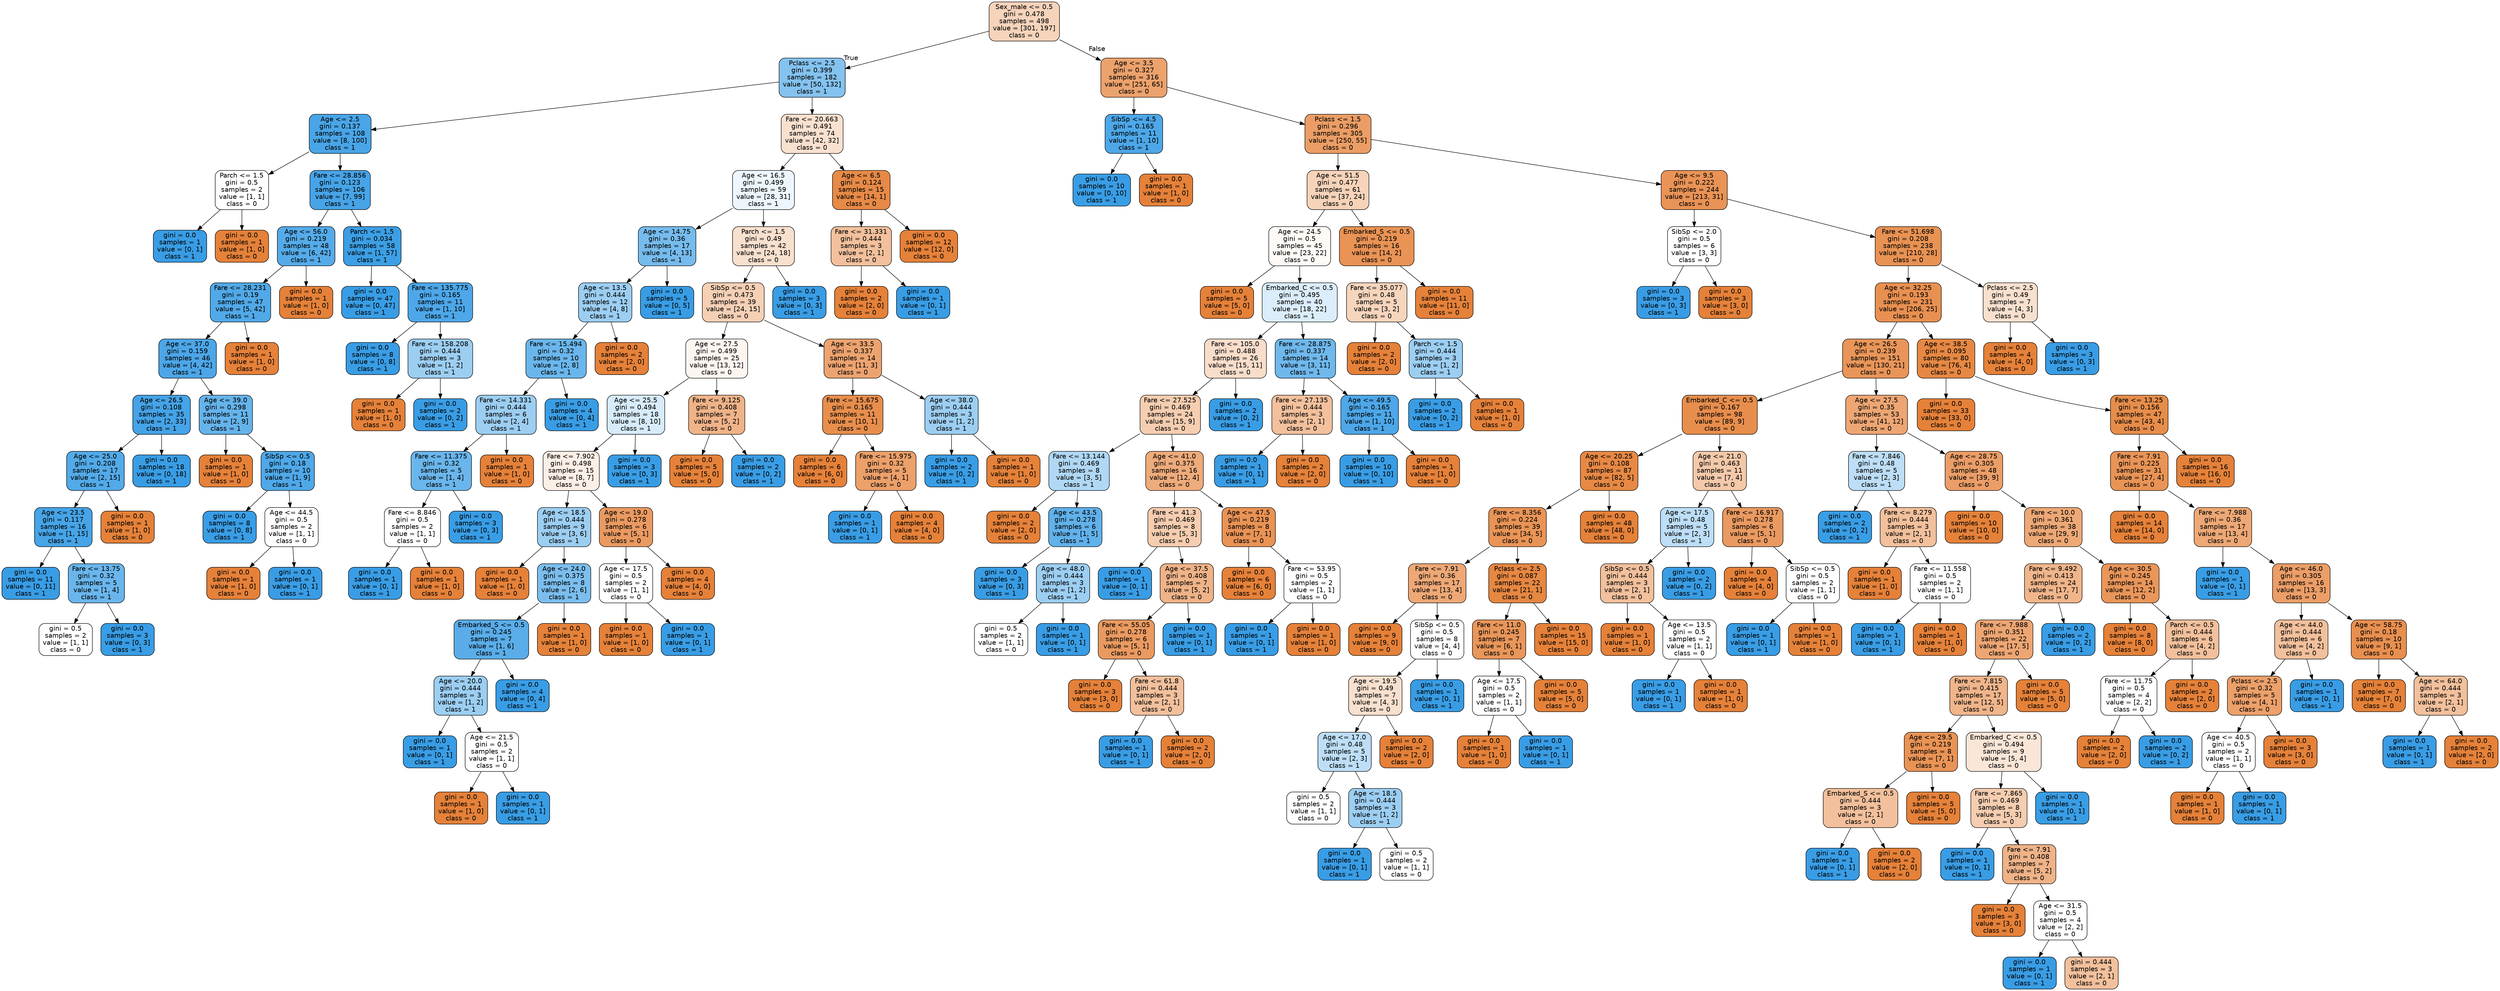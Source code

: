 digraph Tree {
node [shape=box, style="filled, rounded", color="black", fontname=helvetica] ;
edge [fontname=helvetica] ;
0 [label="Sex_male <= 0.5\ngini = 0.478\nsamples = 498\nvalue = [301, 197]\nclass = 0", fillcolor="#f6d3bb"] ;
1 [label="Pclass <= 2.5\ngini = 0.399\nsamples = 182\nvalue = [50, 132]\nclass = 1", fillcolor="#84c2ef"] ;
0 -> 1 [labeldistance=2.5, labelangle=45, headlabel="True"] ;
2 [label="Age <= 2.5\ngini = 0.137\nsamples = 108\nvalue = [8, 100]\nclass = 1", fillcolor="#49a5e7"] ;
1 -> 2 ;
3 [label="Parch <= 1.5\ngini = 0.5\nsamples = 2\nvalue = [1, 1]\nclass = 0", fillcolor="#ffffff"] ;
2 -> 3 ;
4 [label="gini = 0.0\nsamples = 1\nvalue = [0, 1]\nclass = 1", fillcolor="#399de5"] ;
3 -> 4 ;
5 [label="gini = 0.0\nsamples = 1\nvalue = [1, 0]\nclass = 0", fillcolor="#e58139"] ;
3 -> 5 ;
6 [label="Fare <= 28.856\ngini = 0.123\nsamples = 106\nvalue = [7, 99]\nclass = 1", fillcolor="#47a4e7"] ;
2 -> 6 ;
7 [label="Age <= 56.0\ngini = 0.219\nsamples = 48\nvalue = [6, 42]\nclass = 1", fillcolor="#55abe9"] ;
6 -> 7 ;
8 [label="Fare <= 28.231\ngini = 0.19\nsamples = 47\nvalue = [5, 42]\nclass = 1", fillcolor="#51a9e8"] ;
7 -> 8 ;
9 [label="Age <= 37.0\ngini = 0.159\nsamples = 46\nvalue = [4, 42]\nclass = 1", fillcolor="#4ca6e7"] ;
8 -> 9 ;
10 [label="Age <= 26.5\ngini = 0.108\nsamples = 35\nvalue = [2, 33]\nclass = 1", fillcolor="#45a3e7"] ;
9 -> 10 ;
11 [label="Age <= 25.0\ngini = 0.208\nsamples = 17\nvalue = [2, 15]\nclass = 1", fillcolor="#53aae8"] ;
10 -> 11 ;
12 [label="Age <= 23.5\ngini = 0.117\nsamples = 16\nvalue = [1, 15]\nclass = 1", fillcolor="#46a4e7"] ;
11 -> 12 ;
13 [label="gini = 0.0\nsamples = 11\nvalue = [0, 11]\nclass = 1", fillcolor="#399de5"] ;
12 -> 13 ;
14 [label="Fare <= 13.75\ngini = 0.32\nsamples = 5\nvalue = [1, 4]\nclass = 1", fillcolor="#6ab6ec"] ;
12 -> 14 ;
15 [label="gini = 0.5\nsamples = 2\nvalue = [1, 1]\nclass = 0", fillcolor="#ffffff"] ;
14 -> 15 ;
16 [label="gini = 0.0\nsamples = 3\nvalue = [0, 3]\nclass = 1", fillcolor="#399de5"] ;
14 -> 16 ;
17 [label="gini = 0.0\nsamples = 1\nvalue = [1, 0]\nclass = 0", fillcolor="#e58139"] ;
11 -> 17 ;
18 [label="gini = 0.0\nsamples = 18\nvalue = [0, 18]\nclass = 1", fillcolor="#399de5"] ;
10 -> 18 ;
19 [label="Age <= 39.0\ngini = 0.298\nsamples = 11\nvalue = [2, 9]\nclass = 1", fillcolor="#65b3eb"] ;
9 -> 19 ;
20 [label="gini = 0.0\nsamples = 1\nvalue = [1, 0]\nclass = 0", fillcolor="#e58139"] ;
19 -> 20 ;
21 [label="SibSp <= 0.5\ngini = 0.18\nsamples = 10\nvalue = [1, 9]\nclass = 1", fillcolor="#4fa8e8"] ;
19 -> 21 ;
22 [label="gini = 0.0\nsamples = 8\nvalue = [0, 8]\nclass = 1", fillcolor="#399de5"] ;
21 -> 22 ;
23 [label="Age <= 44.5\ngini = 0.5\nsamples = 2\nvalue = [1, 1]\nclass = 0", fillcolor="#ffffff"] ;
21 -> 23 ;
24 [label="gini = 0.0\nsamples = 1\nvalue = [1, 0]\nclass = 0", fillcolor="#e58139"] ;
23 -> 24 ;
25 [label="gini = 0.0\nsamples = 1\nvalue = [0, 1]\nclass = 1", fillcolor="#399de5"] ;
23 -> 25 ;
26 [label="gini = 0.0\nsamples = 1\nvalue = [1, 0]\nclass = 0", fillcolor="#e58139"] ;
8 -> 26 ;
27 [label="gini = 0.0\nsamples = 1\nvalue = [1, 0]\nclass = 0", fillcolor="#e58139"] ;
7 -> 27 ;
28 [label="Parch <= 1.5\ngini = 0.034\nsamples = 58\nvalue = [1, 57]\nclass = 1", fillcolor="#3c9fe5"] ;
6 -> 28 ;
29 [label="gini = 0.0\nsamples = 47\nvalue = [0, 47]\nclass = 1", fillcolor="#399de5"] ;
28 -> 29 ;
30 [label="Fare <= 135.775\ngini = 0.165\nsamples = 11\nvalue = [1, 10]\nclass = 1", fillcolor="#4da7e8"] ;
28 -> 30 ;
31 [label="gini = 0.0\nsamples = 8\nvalue = [0, 8]\nclass = 1", fillcolor="#399de5"] ;
30 -> 31 ;
32 [label="Fare <= 158.208\ngini = 0.444\nsamples = 3\nvalue = [1, 2]\nclass = 1", fillcolor="#9ccef2"] ;
30 -> 32 ;
33 [label="gini = 0.0\nsamples = 1\nvalue = [1, 0]\nclass = 0", fillcolor="#e58139"] ;
32 -> 33 ;
34 [label="gini = 0.0\nsamples = 2\nvalue = [0, 2]\nclass = 1", fillcolor="#399de5"] ;
32 -> 34 ;
35 [label="Fare <= 20.663\ngini = 0.491\nsamples = 74\nvalue = [42, 32]\nclass = 0", fillcolor="#f9e1d0"] ;
1 -> 35 ;
36 [label="Age <= 16.5\ngini = 0.499\nsamples = 59\nvalue = [28, 31]\nclass = 1", fillcolor="#ecf6fc"] ;
35 -> 36 ;
37 [label="Age <= 14.75\ngini = 0.36\nsamples = 17\nvalue = [4, 13]\nclass = 1", fillcolor="#76bbed"] ;
36 -> 37 ;
38 [label="Age <= 13.5\ngini = 0.444\nsamples = 12\nvalue = [4, 8]\nclass = 1", fillcolor="#9ccef2"] ;
37 -> 38 ;
39 [label="Fare <= 15.494\ngini = 0.32\nsamples = 10\nvalue = [2, 8]\nclass = 1", fillcolor="#6ab6ec"] ;
38 -> 39 ;
40 [label="Fare <= 14.331\ngini = 0.444\nsamples = 6\nvalue = [2, 4]\nclass = 1", fillcolor="#9ccef2"] ;
39 -> 40 ;
41 [label="Fare <= 11.375\ngini = 0.32\nsamples = 5\nvalue = [1, 4]\nclass = 1", fillcolor="#6ab6ec"] ;
40 -> 41 ;
42 [label="Fare <= 8.846\ngini = 0.5\nsamples = 2\nvalue = [1, 1]\nclass = 0", fillcolor="#ffffff"] ;
41 -> 42 ;
43 [label="gini = 0.0\nsamples = 1\nvalue = [0, 1]\nclass = 1", fillcolor="#399de5"] ;
42 -> 43 ;
44 [label="gini = 0.0\nsamples = 1\nvalue = [1, 0]\nclass = 0", fillcolor="#e58139"] ;
42 -> 44 ;
45 [label="gini = 0.0\nsamples = 3\nvalue = [0, 3]\nclass = 1", fillcolor="#399de5"] ;
41 -> 45 ;
46 [label="gini = 0.0\nsamples = 1\nvalue = [1, 0]\nclass = 0", fillcolor="#e58139"] ;
40 -> 46 ;
47 [label="gini = 0.0\nsamples = 4\nvalue = [0, 4]\nclass = 1", fillcolor="#399de5"] ;
39 -> 47 ;
48 [label="gini = 0.0\nsamples = 2\nvalue = [2, 0]\nclass = 0", fillcolor="#e58139"] ;
38 -> 48 ;
49 [label="gini = 0.0\nsamples = 5\nvalue = [0, 5]\nclass = 1", fillcolor="#399de5"] ;
37 -> 49 ;
50 [label="Parch <= 1.5\ngini = 0.49\nsamples = 42\nvalue = [24, 18]\nclass = 0", fillcolor="#f8e0ce"] ;
36 -> 50 ;
51 [label="SibSp <= 0.5\ngini = 0.473\nsamples = 39\nvalue = [24, 15]\nclass = 0", fillcolor="#f5d0b5"] ;
50 -> 51 ;
52 [label="Age <= 27.5\ngini = 0.499\nsamples = 25\nvalue = [13, 12]\nclass = 0", fillcolor="#fdf5f0"] ;
51 -> 52 ;
53 [label="Age <= 25.5\ngini = 0.494\nsamples = 18\nvalue = [8, 10]\nclass = 1", fillcolor="#d7ebfa"] ;
52 -> 53 ;
54 [label="Fare <= 7.902\ngini = 0.498\nsamples = 15\nvalue = [8, 7]\nclass = 0", fillcolor="#fcefe6"] ;
53 -> 54 ;
55 [label="Age <= 18.5\ngini = 0.444\nsamples = 9\nvalue = [3, 6]\nclass = 1", fillcolor="#9ccef2"] ;
54 -> 55 ;
56 [label="gini = 0.0\nsamples = 1\nvalue = [1, 0]\nclass = 0", fillcolor="#e58139"] ;
55 -> 56 ;
57 [label="Age <= 24.0\ngini = 0.375\nsamples = 8\nvalue = [2, 6]\nclass = 1", fillcolor="#7bbeee"] ;
55 -> 57 ;
58 [label="Embarked_S <= 0.5\ngini = 0.245\nsamples = 7\nvalue = [1, 6]\nclass = 1", fillcolor="#5aade9"] ;
57 -> 58 ;
59 [label="Age <= 20.0\ngini = 0.444\nsamples = 3\nvalue = [1, 2]\nclass = 1", fillcolor="#9ccef2"] ;
58 -> 59 ;
60 [label="gini = 0.0\nsamples = 1\nvalue = [0, 1]\nclass = 1", fillcolor="#399de5"] ;
59 -> 60 ;
61 [label="Age <= 21.5\ngini = 0.5\nsamples = 2\nvalue = [1, 1]\nclass = 0", fillcolor="#ffffff"] ;
59 -> 61 ;
62 [label="gini = 0.0\nsamples = 1\nvalue = [1, 0]\nclass = 0", fillcolor="#e58139"] ;
61 -> 62 ;
63 [label="gini = 0.0\nsamples = 1\nvalue = [0, 1]\nclass = 1", fillcolor="#399de5"] ;
61 -> 63 ;
64 [label="gini = 0.0\nsamples = 4\nvalue = [0, 4]\nclass = 1", fillcolor="#399de5"] ;
58 -> 64 ;
65 [label="gini = 0.0\nsamples = 1\nvalue = [1, 0]\nclass = 0", fillcolor="#e58139"] ;
57 -> 65 ;
66 [label="Age <= 19.0\ngini = 0.278\nsamples = 6\nvalue = [5, 1]\nclass = 0", fillcolor="#ea9a61"] ;
54 -> 66 ;
67 [label="Age <= 17.5\ngini = 0.5\nsamples = 2\nvalue = [1, 1]\nclass = 0", fillcolor="#ffffff"] ;
66 -> 67 ;
68 [label="gini = 0.0\nsamples = 1\nvalue = [1, 0]\nclass = 0", fillcolor="#e58139"] ;
67 -> 68 ;
69 [label="gini = 0.0\nsamples = 1\nvalue = [0, 1]\nclass = 1", fillcolor="#399de5"] ;
67 -> 69 ;
70 [label="gini = 0.0\nsamples = 4\nvalue = [4, 0]\nclass = 0", fillcolor="#e58139"] ;
66 -> 70 ;
71 [label="gini = 0.0\nsamples = 3\nvalue = [0, 3]\nclass = 1", fillcolor="#399de5"] ;
53 -> 71 ;
72 [label="Fare <= 9.125\ngini = 0.408\nsamples = 7\nvalue = [5, 2]\nclass = 0", fillcolor="#efb388"] ;
52 -> 72 ;
73 [label="gini = 0.0\nsamples = 5\nvalue = [5, 0]\nclass = 0", fillcolor="#e58139"] ;
72 -> 73 ;
74 [label="gini = 0.0\nsamples = 2\nvalue = [0, 2]\nclass = 1", fillcolor="#399de5"] ;
72 -> 74 ;
75 [label="Age <= 33.5\ngini = 0.337\nsamples = 14\nvalue = [11, 3]\nclass = 0", fillcolor="#eca36f"] ;
51 -> 75 ;
76 [label="Fare <= 15.675\ngini = 0.165\nsamples = 11\nvalue = [10, 1]\nclass = 0", fillcolor="#e88e4d"] ;
75 -> 76 ;
77 [label="gini = 0.0\nsamples = 6\nvalue = [6, 0]\nclass = 0", fillcolor="#e58139"] ;
76 -> 77 ;
78 [label="Fare <= 15.975\ngini = 0.32\nsamples = 5\nvalue = [4, 1]\nclass = 0", fillcolor="#eca06a"] ;
76 -> 78 ;
79 [label="gini = 0.0\nsamples = 1\nvalue = [0, 1]\nclass = 1", fillcolor="#399de5"] ;
78 -> 79 ;
80 [label="gini = 0.0\nsamples = 4\nvalue = [4, 0]\nclass = 0", fillcolor="#e58139"] ;
78 -> 80 ;
81 [label="Age <= 38.0\ngini = 0.444\nsamples = 3\nvalue = [1, 2]\nclass = 1", fillcolor="#9ccef2"] ;
75 -> 81 ;
82 [label="gini = 0.0\nsamples = 2\nvalue = [0, 2]\nclass = 1", fillcolor="#399de5"] ;
81 -> 82 ;
83 [label="gini = 0.0\nsamples = 1\nvalue = [1, 0]\nclass = 0", fillcolor="#e58139"] ;
81 -> 83 ;
84 [label="gini = 0.0\nsamples = 3\nvalue = [0, 3]\nclass = 1", fillcolor="#399de5"] ;
50 -> 84 ;
85 [label="Age <= 6.5\ngini = 0.124\nsamples = 15\nvalue = [14, 1]\nclass = 0", fillcolor="#e78a47"] ;
35 -> 85 ;
86 [label="Fare <= 31.331\ngini = 0.444\nsamples = 3\nvalue = [2, 1]\nclass = 0", fillcolor="#f2c09c"] ;
85 -> 86 ;
87 [label="gini = 0.0\nsamples = 2\nvalue = [2, 0]\nclass = 0", fillcolor="#e58139"] ;
86 -> 87 ;
88 [label="gini = 0.0\nsamples = 1\nvalue = [0, 1]\nclass = 1", fillcolor="#399de5"] ;
86 -> 88 ;
89 [label="gini = 0.0\nsamples = 12\nvalue = [12, 0]\nclass = 0", fillcolor="#e58139"] ;
85 -> 89 ;
90 [label="Age <= 3.5\ngini = 0.327\nsamples = 316\nvalue = [251, 65]\nclass = 0", fillcolor="#eca26c"] ;
0 -> 90 [labeldistance=2.5, labelangle=-45, headlabel="False"] ;
91 [label="SibSp <= 4.5\ngini = 0.165\nsamples = 11\nvalue = [1, 10]\nclass = 1", fillcolor="#4da7e8"] ;
90 -> 91 ;
92 [label="gini = 0.0\nsamples = 10\nvalue = [0, 10]\nclass = 1", fillcolor="#399de5"] ;
91 -> 92 ;
93 [label="gini = 0.0\nsamples = 1\nvalue = [1, 0]\nclass = 0", fillcolor="#e58139"] ;
91 -> 93 ;
94 [label="Pclass <= 1.5\ngini = 0.296\nsamples = 305\nvalue = [250, 55]\nclass = 0", fillcolor="#eb9d65"] ;
90 -> 94 ;
95 [label="Age <= 51.5\ngini = 0.477\nsamples = 61\nvalue = [37, 24]\nclass = 0", fillcolor="#f6d3b9"] ;
94 -> 95 ;
96 [label="Age <= 24.5\ngini = 0.5\nsamples = 45\nvalue = [23, 22]\nclass = 0", fillcolor="#fefaf6"] ;
95 -> 96 ;
97 [label="gini = 0.0\nsamples = 5\nvalue = [5, 0]\nclass = 0", fillcolor="#e58139"] ;
96 -> 97 ;
98 [label="Embarked_C <= 0.5\ngini = 0.495\nsamples = 40\nvalue = [18, 22]\nclass = 1", fillcolor="#dbedfa"] ;
96 -> 98 ;
99 [label="Fare <= 105.0\ngini = 0.488\nsamples = 26\nvalue = [15, 11]\nclass = 0", fillcolor="#f8ddca"] ;
98 -> 99 ;
100 [label="Fare <= 27.525\ngini = 0.469\nsamples = 24\nvalue = [15, 9]\nclass = 0", fillcolor="#f5cdb0"] ;
99 -> 100 ;
101 [label="Fare <= 13.144\ngini = 0.469\nsamples = 8\nvalue = [3, 5]\nclass = 1", fillcolor="#b0d8f5"] ;
100 -> 101 ;
102 [label="gini = 0.0\nsamples = 2\nvalue = [2, 0]\nclass = 0", fillcolor="#e58139"] ;
101 -> 102 ;
103 [label="Age <= 43.5\ngini = 0.278\nsamples = 6\nvalue = [1, 5]\nclass = 1", fillcolor="#61b1ea"] ;
101 -> 103 ;
104 [label="gini = 0.0\nsamples = 3\nvalue = [0, 3]\nclass = 1", fillcolor="#399de5"] ;
103 -> 104 ;
105 [label="Age <= 48.0\ngini = 0.444\nsamples = 3\nvalue = [1, 2]\nclass = 1", fillcolor="#9ccef2"] ;
103 -> 105 ;
106 [label="gini = 0.5\nsamples = 2\nvalue = [1, 1]\nclass = 0", fillcolor="#ffffff"] ;
105 -> 106 ;
107 [label="gini = 0.0\nsamples = 1\nvalue = [0, 1]\nclass = 1", fillcolor="#399de5"] ;
105 -> 107 ;
108 [label="Age <= 41.0\ngini = 0.375\nsamples = 16\nvalue = [12, 4]\nclass = 0", fillcolor="#eeab7b"] ;
100 -> 108 ;
109 [label="Fare <= 41.3\ngini = 0.469\nsamples = 8\nvalue = [5, 3]\nclass = 0", fillcolor="#f5cdb0"] ;
108 -> 109 ;
110 [label="gini = 0.0\nsamples = 1\nvalue = [0, 1]\nclass = 1", fillcolor="#399de5"] ;
109 -> 110 ;
111 [label="Age <= 37.5\ngini = 0.408\nsamples = 7\nvalue = [5, 2]\nclass = 0", fillcolor="#efb388"] ;
109 -> 111 ;
112 [label="Fare <= 55.05\ngini = 0.278\nsamples = 6\nvalue = [5, 1]\nclass = 0", fillcolor="#ea9a61"] ;
111 -> 112 ;
113 [label="gini = 0.0\nsamples = 3\nvalue = [3, 0]\nclass = 0", fillcolor="#e58139"] ;
112 -> 113 ;
114 [label="Fare <= 61.8\ngini = 0.444\nsamples = 3\nvalue = [2, 1]\nclass = 0", fillcolor="#f2c09c"] ;
112 -> 114 ;
115 [label="gini = 0.0\nsamples = 1\nvalue = [0, 1]\nclass = 1", fillcolor="#399de5"] ;
114 -> 115 ;
116 [label="gini = 0.0\nsamples = 2\nvalue = [2, 0]\nclass = 0", fillcolor="#e58139"] ;
114 -> 116 ;
117 [label="gini = 0.0\nsamples = 1\nvalue = [0, 1]\nclass = 1", fillcolor="#399de5"] ;
111 -> 117 ;
118 [label="Age <= 47.5\ngini = 0.219\nsamples = 8\nvalue = [7, 1]\nclass = 0", fillcolor="#e99355"] ;
108 -> 118 ;
119 [label="gini = 0.0\nsamples = 6\nvalue = [6, 0]\nclass = 0", fillcolor="#e58139"] ;
118 -> 119 ;
120 [label="Fare <= 53.95\ngini = 0.5\nsamples = 2\nvalue = [1, 1]\nclass = 0", fillcolor="#ffffff"] ;
118 -> 120 ;
121 [label="gini = 0.0\nsamples = 1\nvalue = [0, 1]\nclass = 1", fillcolor="#399de5"] ;
120 -> 121 ;
122 [label="gini = 0.0\nsamples = 1\nvalue = [1, 0]\nclass = 0", fillcolor="#e58139"] ;
120 -> 122 ;
123 [label="gini = 0.0\nsamples = 2\nvalue = [0, 2]\nclass = 1", fillcolor="#399de5"] ;
99 -> 123 ;
124 [label="Fare <= 28.875\ngini = 0.337\nsamples = 14\nvalue = [3, 11]\nclass = 1", fillcolor="#6fb8ec"] ;
98 -> 124 ;
125 [label="Fare <= 27.135\ngini = 0.444\nsamples = 3\nvalue = [2, 1]\nclass = 0", fillcolor="#f2c09c"] ;
124 -> 125 ;
126 [label="gini = 0.0\nsamples = 1\nvalue = [0, 1]\nclass = 1", fillcolor="#399de5"] ;
125 -> 126 ;
127 [label="gini = 0.0\nsamples = 2\nvalue = [2, 0]\nclass = 0", fillcolor="#e58139"] ;
125 -> 127 ;
128 [label="Age <= 49.5\ngini = 0.165\nsamples = 11\nvalue = [1, 10]\nclass = 1", fillcolor="#4da7e8"] ;
124 -> 128 ;
129 [label="gini = 0.0\nsamples = 10\nvalue = [0, 10]\nclass = 1", fillcolor="#399de5"] ;
128 -> 129 ;
130 [label="gini = 0.0\nsamples = 1\nvalue = [1, 0]\nclass = 0", fillcolor="#e58139"] ;
128 -> 130 ;
131 [label="Embarked_S <= 0.5\ngini = 0.219\nsamples = 16\nvalue = [14, 2]\nclass = 0", fillcolor="#e99355"] ;
95 -> 131 ;
132 [label="Fare <= 35.077\ngini = 0.48\nsamples = 5\nvalue = [3, 2]\nclass = 0", fillcolor="#f6d5bd"] ;
131 -> 132 ;
133 [label="gini = 0.0\nsamples = 2\nvalue = [2, 0]\nclass = 0", fillcolor="#e58139"] ;
132 -> 133 ;
134 [label="Parch <= 1.5\ngini = 0.444\nsamples = 3\nvalue = [1, 2]\nclass = 1", fillcolor="#9ccef2"] ;
132 -> 134 ;
135 [label="gini = 0.0\nsamples = 2\nvalue = [0, 2]\nclass = 1", fillcolor="#399de5"] ;
134 -> 135 ;
136 [label="gini = 0.0\nsamples = 1\nvalue = [1, 0]\nclass = 0", fillcolor="#e58139"] ;
134 -> 136 ;
137 [label="gini = 0.0\nsamples = 11\nvalue = [11, 0]\nclass = 0", fillcolor="#e58139"] ;
131 -> 137 ;
138 [label="Age <= 9.5\ngini = 0.222\nsamples = 244\nvalue = [213, 31]\nclass = 0", fillcolor="#e99356"] ;
94 -> 138 ;
139 [label="SibSp <= 2.0\ngini = 0.5\nsamples = 6\nvalue = [3, 3]\nclass = 0", fillcolor="#ffffff"] ;
138 -> 139 ;
140 [label="gini = 0.0\nsamples = 3\nvalue = [0, 3]\nclass = 1", fillcolor="#399de5"] ;
139 -> 140 ;
141 [label="gini = 0.0\nsamples = 3\nvalue = [3, 0]\nclass = 0", fillcolor="#e58139"] ;
139 -> 141 ;
142 [label="Fare <= 51.698\ngini = 0.208\nsamples = 238\nvalue = [210, 28]\nclass = 0", fillcolor="#e89253"] ;
138 -> 142 ;
143 [label="Age <= 32.25\ngini = 0.193\nsamples = 231\nvalue = [206, 25]\nclass = 0", fillcolor="#e89051"] ;
142 -> 143 ;
144 [label="Age <= 26.5\ngini = 0.239\nsamples = 151\nvalue = [130, 21]\nclass = 0", fillcolor="#e99559"] ;
143 -> 144 ;
145 [label="Embarked_C <= 0.5\ngini = 0.167\nsamples = 98\nvalue = [89, 9]\nclass = 0", fillcolor="#e88e4d"] ;
144 -> 145 ;
146 [label="Age <= 20.25\ngini = 0.108\nsamples = 87\nvalue = [82, 5]\nclass = 0", fillcolor="#e78945"] ;
145 -> 146 ;
147 [label="Fare <= 8.356\ngini = 0.224\nsamples = 39\nvalue = [34, 5]\nclass = 0", fillcolor="#e99456"] ;
146 -> 147 ;
148 [label="Fare <= 7.91\ngini = 0.36\nsamples = 17\nvalue = [13, 4]\nclass = 0", fillcolor="#eda876"] ;
147 -> 148 ;
149 [label="gini = 0.0\nsamples = 9\nvalue = [9, 0]\nclass = 0", fillcolor="#e58139"] ;
148 -> 149 ;
150 [label="SibSp <= 0.5\ngini = 0.5\nsamples = 8\nvalue = [4, 4]\nclass = 0", fillcolor="#ffffff"] ;
148 -> 150 ;
151 [label="Age <= 19.5\ngini = 0.49\nsamples = 7\nvalue = [4, 3]\nclass = 0", fillcolor="#f8e0ce"] ;
150 -> 151 ;
152 [label="Age <= 17.0\ngini = 0.48\nsamples = 5\nvalue = [2, 3]\nclass = 1", fillcolor="#bddef6"] ;
151 -> 152 ;
153 [label="gini = 0.5\nsamples = 2\nvalue = [1, 1]\nclass = 0", fillcolor="#ffffff"] ;
152 -> 153 ;
154 [label="Age <= 18.5\ngini = 0.444\nsamples = 3\nvalue = [1, 2]\nclass = 1", fillcolor="#9ccef2"] ;
152 -> 154 ;
155 [label="gini = 0.0\nsamples = 1\nvalue = [0, 1]\nclass = 1", fillcolor="#399de5"] ;
154 -> 155 ;
156 [label="gini = 0.5\nsamples = 2\nvalue = [1, 1]\nclass = 0", fillcolor="#ffffff"] ;
154 -> 156 ;
157 [label="gini = 0.0\nsamples = 2\nvalue = [2, 0]\nclass = 0", fillcolor="#e58139"] ;
151 -> 157 ;
158 [label="gini = 0.0\nsamples = 1\nvalue = [0, 1]\nclass = 1", fillcolor="#399de5"] ;
150 -> 158 ;
159 [label="Pclass <= 2.5\ngini = 0.087\nsamples = 22\nvalue = [21, 1]\nclass = 0", fillcolor="#e68742"] ;
147 -> 159 ;
160 [label="Fare <= 11.0\ngini = 0.245\nsamples = 7\nvalue = [6, 1]\nclass = 0", fillcolor="#e9965a"] ;
159 -> 160 ;
161 [label="Age <= 17.5\ngini = 0.5\nsamples = 2\nvalue = [1, 1]\nclass = 0", fillcolor="#ffffff"] ;
160 -> 161 ;
162 [label="gini = 0.0\nsamples = 1\nvalue = [1, 0]\nclass = 0", fillcolor="#e58139"] ;
161 -> 162 ;
163 [label="gini = 0.0\nsamples = 1\nvalue = [0, 1]\nclass = 1", fillcolor="#399de5"] ;
161 -> 163 ;
164 [label="gini = 0.0\nsamples = 5\nvalue = [5, 0]\nclass = 0", fillcolor="#e58139"] ;
160 -> 164 ;
165 [label="gini = 0.0\nsamples = 15\nvalue = [15, 0]\nclass = 0", fillcolor="#e58139"] ;
159 -> 165 ;
166 [label="gini = 0.0\nsamples = 48\nvalue = [48, 0]\nclass = 0", fillcolor="#e58139"] ;
146 -> 166 ;
167 [label="Age <= 21.0\ngini = 0.463\nsamples = 11\nvalue = [7, 4]\nclass = 0", fillcolor="#f4c9aa"] ;
145 -> 167 ;
168 [label="Age <= 17.5\ngini = 0.48\nsamples = 5\nvalue = [2, 3]\nclass = 1", fillcolor="#bddef6"] ;
167 -> 168 ;
169 [label="SibSp <= 0.5\ngini = 0.444\nsamples = 3\nvalue = [2, 1]\nclass = 0", fillcolor="#f2c09c"] ;
168 -> 169 ;
170 [label="gini = 0.0\nsamples = 1\nvalue = [1, 0]\nclass = 0", fillcolor="#e58139"] ;
169 -> 170 ;
171 [label="Age <= 13.5\ngini = 0.5\nsamples = 2\nvalue = [1, 1]\nclass = 0", fillcolor="#ffffff"] ;
169 -> 171 ;
172 [label="gini = 0.0\nsamples = 1\nvalue = [0, 1]\nclass = 1", fillcolor="#399de5"] ;
171 -> 172 ;
173 [label="gini = 0.0\nsamples = 1\nvalue = [1, 0]\nclass = 0", fillcolor="#e58139"] ;
171 -> 173 ;
174 [label="gini = 0.0\nsamples = 2\nvalue = [0, 2]\nclass = 1", fillcolor="#399de5"] ;
168 -> 174 ;
175 [label="Fare <= 16.917\ngini = 0.278\nsamples = 6\nvalue = [5, 1]\nclass = 0", fillcolor="#ea9a61"] ;
167 -> 175 ;
176 [label="gini = 0.0\nsamples = 4\nvalue = [4, 0]\nclass = 0", fillcolor="#e58139"] ;
175 -> 176 ;
177 [label="SibSp <= 0.5\ngini = 0.5\nsamples = 2\nvalue = [1, 1]\nclass = 0", fillcolor="#ffffff"] ;
175 -> 177 ;
178 [label="gini = 0.0\nsamples = 1\nvalue = [0, 1]\nclass = 1", fillcolor="#399de5"] ;
177 -> 178 ;
179 [label="gini = 0.0\nsamples = 1\nvalue = [1, 0]\nclass = 0", fillcolor="#e58139"] ;
177 -> 179 ;
180 [label="Age <= 27.5\ngini = 0.35\nsamples = 53\nvalue = [41, 12]\nclass = 0", fillcolor="#eda673"] ;
144 -> 180 ;
181 [label="Fare <= 7.846\ngini = 0.48\nsamples = 5\nvalue = [2, 3]\nclass = 1", fillcolor="#bddef6"] ;
180 -> 181 ;
182 [label="gini = 0.0\nsamples = 2\nvalue = [0, 2]\nclass = 1", fillcolor="#399de5"] ;
181 -> 182 ;
183 [label="Fare <= 8.279\ngini = 0.444\nsamples = 3\nvalue = [2, 1]\nclass = 0", fillcolor="#f2c09c"] ;
181 -> 183 ;
184 [label="gini = 0.0\nsamples = 1\nvalue = [1, 0]\nclass = 0", fillcolor="#e58139"] ;
183 -> 184 ;
185 [label="Fare <= 11.558\ngini = 0.5\nsamples = 2\nvalue = [1, 1]\nclass = 0", fillcolor="#ffffff"] ;
183 -> 185 ;
186 [label="gini = 0.0\nsamples = 1\nvalue = [0, 1]\nclass = 1", fillcolor="#399de5"] ;
185 -> 186 ;
187 [label="gini = 0.0\nsamples = 1\nvalue = [1, 0]\nclass = 0", fillcolor="#e58139"] ;
185 -> 187 ;
188 [label="Age <= 28.75\ngini = 0.305\nsamples = 48\nvalue = [39, 9]\nclass = 0", fillcolor="#eb9e67"] ;
180 -> 188 ;
189 [label="gini = 0.0\nsamples = 10\nvalue = [10, 0]\nclass = 0", fillcolor="#e58139"] ;
188 -> 189 ;
190 [label="Fare <= 10.0\ngini = 0.361\nsamples = 38\nvalue = [29, 9]\nclass = 0", fillcolor="#eda876"] ;
188 -> 190 ;
191 [label="Fare <= 9.492\ngini = 0.413\nsamples = 24\nvalue = [17, 7]\nclass = 0", fillcolor="#f0b58b"] ;
190 -> 191 ;
192 [label="Fare <= 7.988\ngini = 0.351\nsamples = 22\nvalue = [17, 5]\nclass = 0", fillcolor="#eda673"] ;
191 -> 192 ;
193 [label="Fare <= 7.815\ngini = 0.415\nsamples = 17\nvalue = [12, 5]\nclass = 0", fillcolor="#f0b58b"] ;
192 -> 193 ;
194 [label="Age <= 29.5\ngini = 0.219\nsamples = 8\nvalue = [7, 1]\nclass = 0", fillcolor="#e99355"] ;
193 -> 194 ;
195 [label="Embarked_S <= 0.5\ngini = 0.444\nsamples = 3\nvalue = [2, 1]\nclass = 0", fillcolor="#f2c09c"] ;
194 -> 195 ;
196 [label="gini = 0.0\nsamples = 1\nvalue = [0, 1]\nclass = 1", fillcolor="#399de5"] ;
195 -> 196 ;
197 [label="gini = 0.0\nsamples = 2\nvalue = [2, 0]\nclass = 0", fillcolor="#e58139"] ;
195 -> 197 ;
198 [label="gini = 0.0\nsamples = 5\nvalue = [5, 0]\nclass = 0", fillcolor="#e58139"] ;
194 -> 198 ;
199 [label="Embarked_C <= 0.5\ngini = 0.494\nsamples = 9\nvalue = [5, 4]\nclass = 0", fillcolor="#fae6d7"] ;
193 -> 199 ;
200 [label="Fare <= 7.865\ngini = 0.469\nsamples = 8\nvalue = [5, 3]\nclass = 0", fillcolor="#f5cdb0"] ;
199 -> 200 ;
201 [label="gini = 0.0\nsamples = 1\nvalue = [0, 1]\nclass = 1", fillcolor="#399de5"] ;
200 -> 201 ;
202 [label="Fare <= 7.91\ngini = 0.408\nsamples = 7\nvalue = [5, 2]\nclass = 0", fillcolor="#efb388"] ;
200 -> 202 ;
203 [label="gini = 0.0\nsamples = 3\nvalue = [3, 0]\nclass = 0", fillcolor="#e58139"] ;
202 -> 203 ;
204 [label="Age <= 31.5\ngini = 0.5\nsamples = 4\nvalue = [2, 2]\nclass = 0", fillcolor="#ffffff"] ;
202 -> 204 ;
205 [label="gini = 0.0\nsamples = 1\nvalue = [0, 1]\nclass = 1", fillcolor="#399de5"] ;
204 -> 205 ;
206 [label="gini = 0.444\nsamples = 3\nvalue = [2, 1]\nclass = 0", fillcolor="#f2c09c"] ;
204 -> 206 ;
207 [label="gini = 0.0\nsamples = 1\nvalue = [0, 1]\nclass = 1", fillcolor="#399de5"] ;
199 -> 207 ;
208 [label="gini = 0.0\nsamples = 5\nvalue = [5, 0]\nclass = 0", fillcolor="#e58139"] ;
192 -> 208 ;
209 [label="gini = 0.0\nsamples = 2\nvalue = [0, 2]\nclass = 1", fillcolor="#399de5"] ;
191 -> 209 ;
210 [label="Age <= 30.5\ngini = 0.245\nsamples = 14\nvalue = [12, 2]\nclass = 0", fillcolor="#e9965a"] ;
190 -> 210 ;
211 [label="gini = 0.0\nsamples = 8\nvalue = [8, 0]\nclass = 0", fillcolor="#e58139"] ;
210 -> 211 ;
212 [label="Parch <= 0.5\ngini = 0.444\nsamples = 6\nvalue = [4, 2]\nclass = 0", fillcolor="#f2c09c"] ;
210 -> 212 ;
213 [label="Fare <= 11.75\ngini = 0.5\nsamples = 4\nvalue = [2, 2]\nclass = 0", fillcolor="#ffffff"] ;
212 -> 213 ;
214 [label="gini = 0.0\nsamples = 2\nvalue = [2, 0]\nclass = 0", fillcolor="#e58139"] ;
213 -> 214 ;
215 [label="gini = 0.0\nsamples = 2\nvalue = [0, 2]\nclass = 1", fillcolor="#399de5"] ;
213 -> 215 ;
216 [label="gini = 0.0\nsamples = 2\nvalue = [2, 0]\nclass = 0", fillcolor="#e58139"] ;
212 -> 216 ;
217 [label="Age <= 38.5\ngini = 0.095\nsamples = 80\nvalue = [76, 4]\nclass = 0", fillcolor="#e68843"] ;
143 -> 217 ;
218 [label="gini = 0.0\nsamples = 33\nvalue = [33, 0]\nclass = 0", fillcolor="#e58139"] ;
217 -> 218 ;
219 [label="Fare <= 13.25\ngini = 0.156\nsamples = 47\nvalue = [43, 4]\nclass = 0", fillcolor="#e78d4b"] ;
217 -> 219 ;
220 [label="Fare <= 7.91\ngini = 0.225\nsamples = 31\nvalue = [27, 4]\nclass = 0", fillcolor="#e99456"] ;
219 -> 220 ;
221 [label="gini = 0.0\nsamples = 14\nvalue = [14, 0]\nclass = 0", fillcolor="#e58139"] ;
220 -> 221 ;
222 [label="Fare <= 7.988\ngini = 0.36\nsamples = 17\nvalue = [13, 4]\nclass = 0", fillcolor="#eda876"] ;
220 -> 222 ;
223 [label="gini = 0.0\nsamples = 1\nvalue = [0, 1]\nclass = 1", fillcolor="#399de5"] ;
222 -> 223 ;
224 [label="Age <= 46.0\ngini = 0.305\nsamples = 16\nvalue = [13, 3]\nclass = 0", fillcolor="#eb9e67"] ;
222 -> 224 ;
225 [label="Age <= 44.0\ngini = 0.444\nsamples = 6\nvalue = [4, 2]\nclass = 0", fillcolor="#f2c09c"] ;
224 -> 225 ;
226 [label="Pclass <= 2.5\ngini = 0.32\nsamples = 5\nvalue = [4, 1]\nclass = 0", fillcolor="#eca06a"] ;
225 -> 226 ;
227 [label="Age <= 40.5\ngini = 0.5\nsamples = 2\nvalue = [1, 1]\nclass = 0", fillcolor="#ffffff"] ;
226 -> 227 ;
228 [label="gini = 0.0\nsamples = 1\nvalue = [1, 0]\nclass = 0", fillcolor="#e58139"] ;
227 -> 228 ;
229 [label="gini = 0.0\nsamples = 1\nvalue = [0, 1]\nclass = 1", fillcolor="#399de5"] ;
227 -> 229 ;
230 [label="gini = 0.0\nsamples = 3\nvalue = [3, 0]\nclass = 0", fillcolor="#e58139"] ;
226 -> 230 ;
231 [label="gini = 0.0\nsamples = 1\nvalue = [0, 1]\nclass = 1", fillcolor="#399de5"] ;
225 -> 231 ;
232 [label="Age <= 58.75\ngini = 0.18\nsamples = 10\nvalue = [9, 1]\nclass = 0", fillcolor="#e88f4f"] ;
224 -> 232 ;
233 [label="gini = 0.0\nsamples = 7\nvalue = [7, 0]\nclass = 0", fillcolor="#e58139"] ;
232 -> 233 ;
234 [label="Age <= 64.0\ngini = 0.444\nsamples = 3\nvalue = [2, 1]\nclass = 0", fillcolor="#f2c09c"] ;
232 -> 234 ;
235 [label="gini = 0.0\nsamples = 1\nvalue = [0, 1]\nclass = 1", fillcolor="#399de5"] ;
234 -> 235 ;
236 [label="gini = 0.0\nsamples = 2\nvalue = [2, 0]\nclass = 0", fillcolor="#e58139"] ;
234 -> 236 ;
237 [label="gini = 0.0\nsamples = 16\nvalue = [16, 0]\nclass = 0", fillcolor="#e58139"] ;
219 -> 237 ;
238 [label="Pclass <= 2.5\ngini = 0.49\nsamples = 7\nvalue = [4, 3]\nclass = 0", fillcolor="#f8e0ce"] ;
142 -> 238 ;
239 [label="gini = 0.0\nsamples = 4\nvalue = [4, 0]\nclass = 0", fillcolor="#e58139"] ;
238 -> 239 ;
240 [label="gini = 0.0\nsamples = 3\nvalue = [0, 3]\nclass = 1", fillcolor="#399de5"] ;
238 -> 240 ;
}